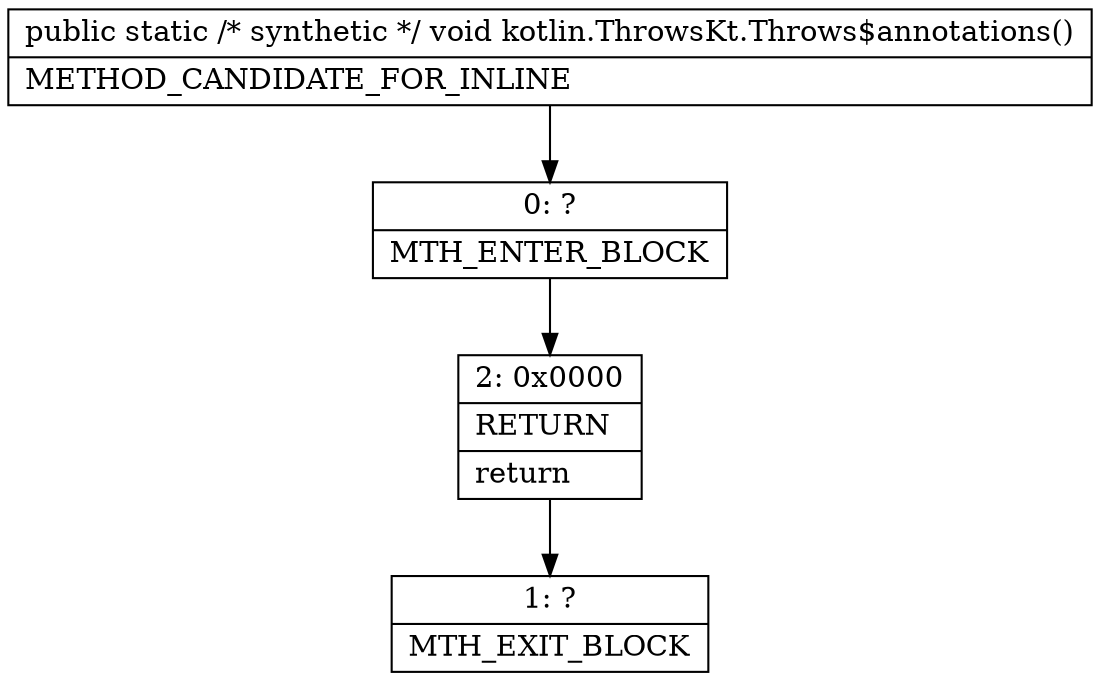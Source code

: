 digraph "CFG forkotlin.ThrowsKt.Throws$annotations()V" {
Node_0 [shape=record,label="{0\:\ ?|MTH_ENTER_BLOCK\l}"];
Node_2 [shape=record,label="{2\:\ 0x0000|RETURN\l|return\l}"];
Node_1 [shape=record,label="{1\:\ ?|MTH_EXIT_BLOCK\l}"];
MethodNode[shape=record,label="{public static \/* synthetic *\/ void kotlin.ThrowsKt.Throws$annotations()  | METHOD_CANDIDATE_FOR_INLINE\l}"];
MethodNode -> Node_0;Node_0 -> Node_2;
Node_2 -> Node_1;
}

